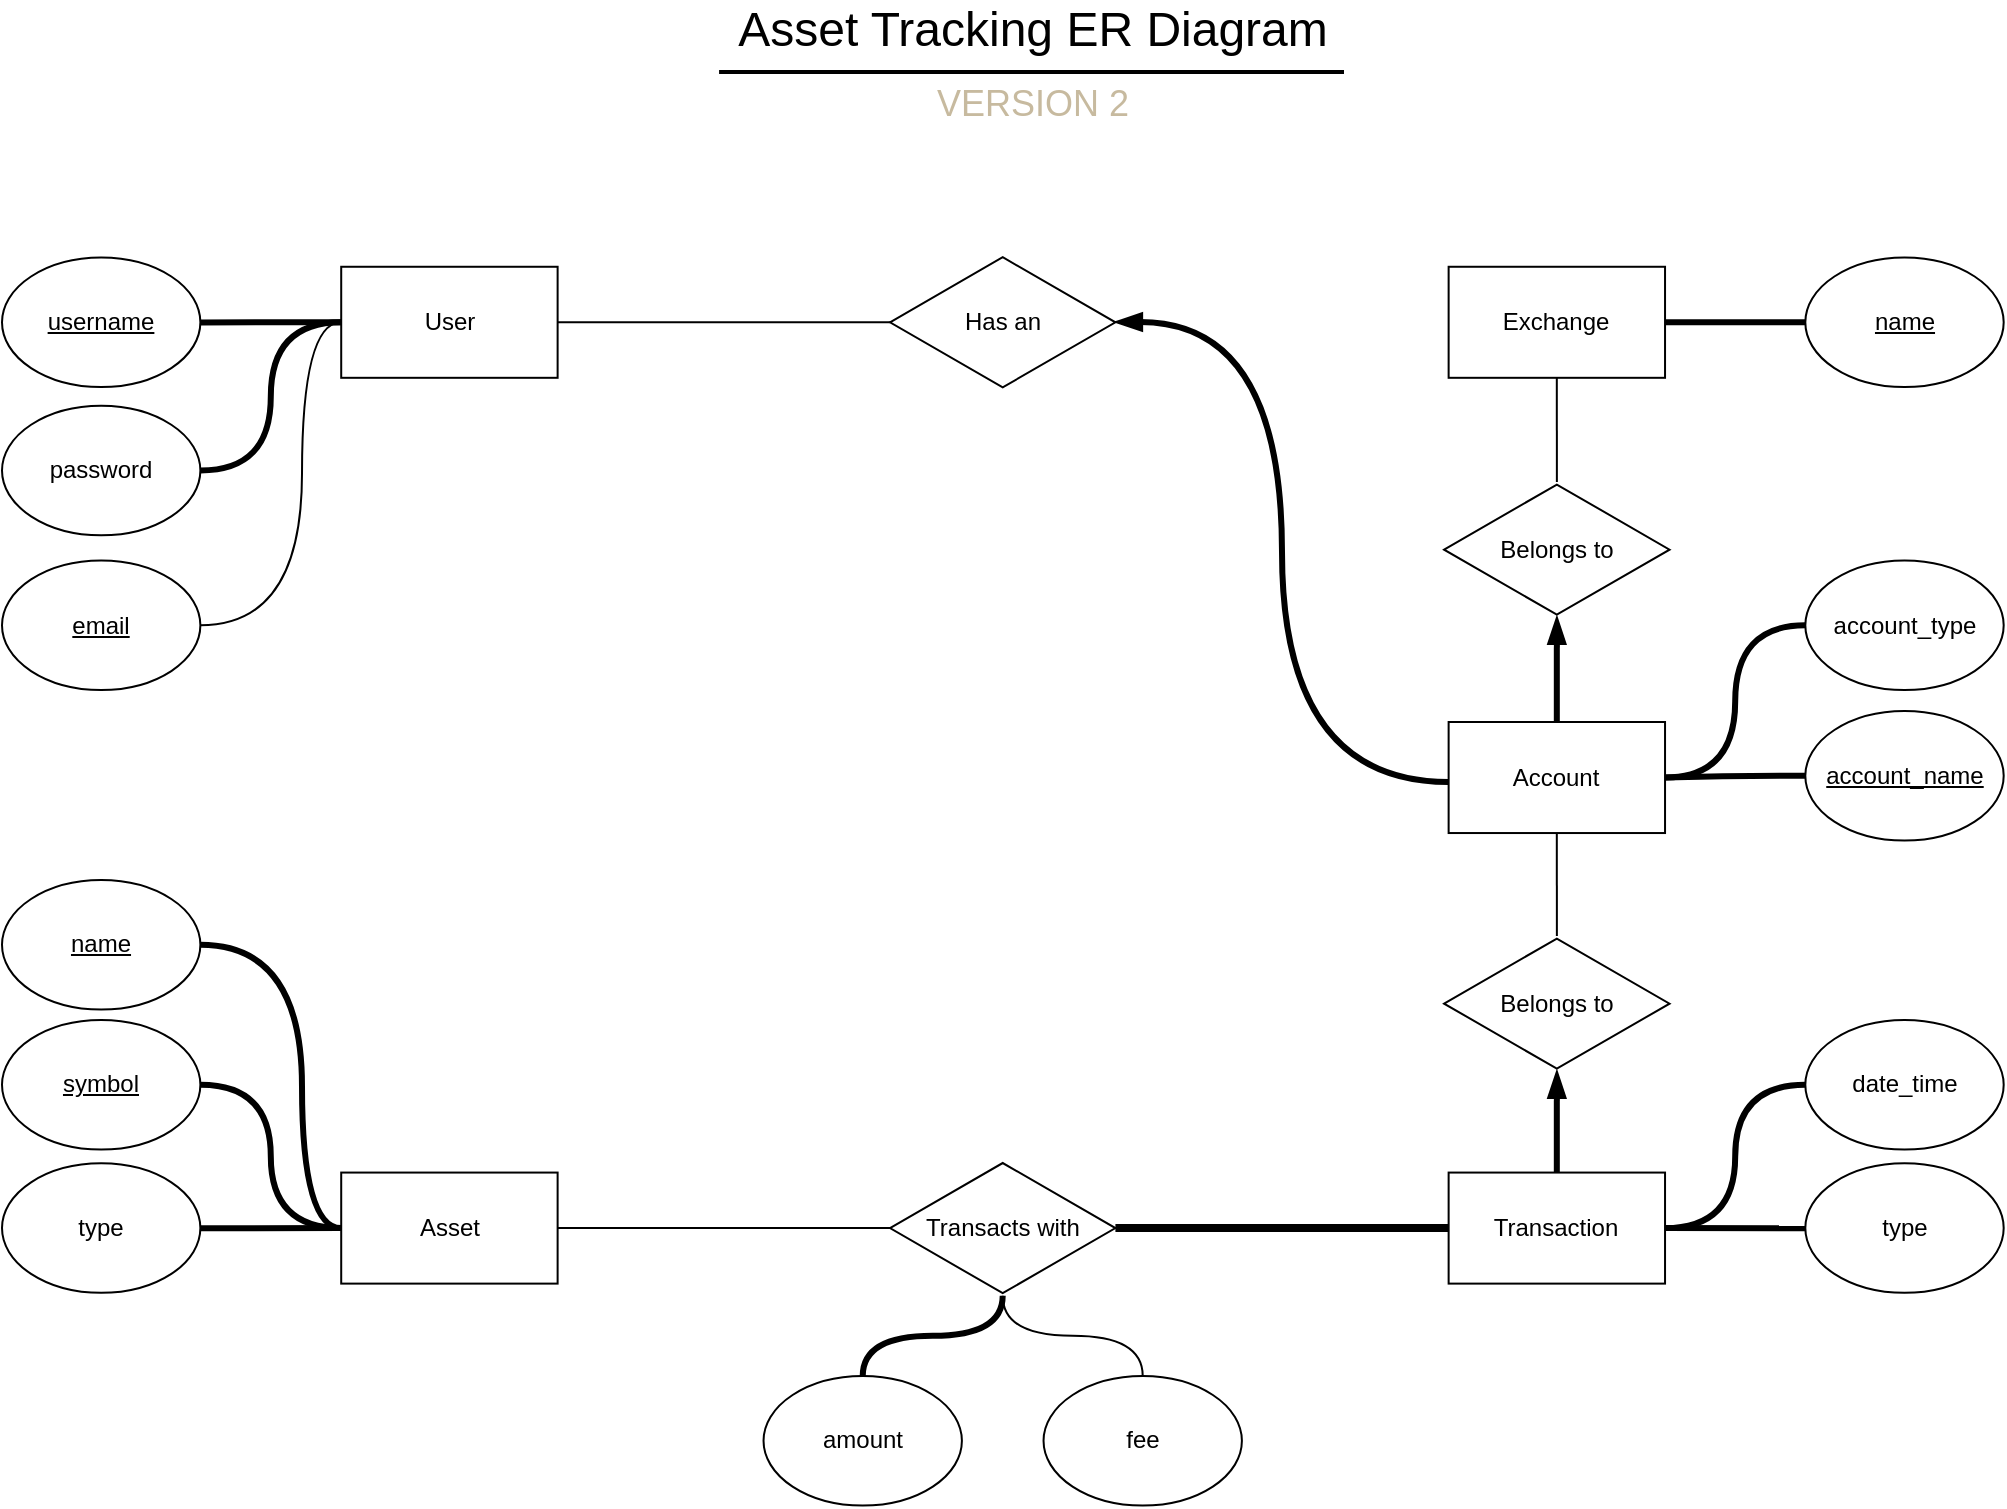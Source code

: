 <mxfile version="15.9.1" type="gitlab"><diagram id="vPxIcwfBGfviyPVDKIbh" name="Page-1"><mxGraphModel dx="1211" dy="713" grid="0" gridSize="10" guides="1" tooltips="0" connect="1" arrows="1" fold="1" page="1" pageScale="1" pageWidth="1100" pageHeight="850" math="0" shadow="0"><root><mxCell id="0"/><mxCell id="1" parent="0"/><mxCell id="60" style="edgeStyle=orthogonalEdgeStyle;rounded=1;orthogonalLoop=1;jettySize=auto;html=1;entryX=0.5;entryY=1;entryDx=0;entryDy=0;endArrow=none;endFill=0;strokeWidth=1;" parent="1" edge="1"><mxGeometry relative="1" as="geometry"><mxPoint x="540" y="400.0" as="sourcePoint"/></mxGeometry></mxCell><mxCell id="109" value="&lt;font style=&quot;font-size: 24px&quot;&gt;Asset Tracking ER Diagram&lt;/font&gt;" style="text;html=1;align=center;verticalAlign=middle;resizable=0;points=[];autosize=1;strokeColor=none;fillColor=none;fontColor=default;" parent="1" vertex="1"><mxGeometry x="416.27" y="63" width="305" height="21" as="geometry"/></mxCell><mxCell id="qkaolHyDUu5gFK7T1I13-112" value="" style="line;strokeWidth=2;html=1;fontSize=24;fontColor=default;fillColor=default;strokeColor=default;" parent="1" vertex="1"><mxGeometry x="412.54" y="90" width="312.46" height="10" as="geometry"/></mxCell><mxCell id="DtNvEmrZ2NKXWu5r6Uj4-115" style="edgeStyle=orthogonalEdgeStyle;curved=1;orthogonalLoop=1;jettySize=auto;html=1;entryX=0;entryY=0.5;entryDx=0;entryDy=0;startArrow=none;startFill=0;endArrow=none;endFill=0;strokeWidth=3;" parent="1" source="DtNvEmrZ2NKXWu5r6Uj4-127" target="DtNvEmrZ2NKXWu5r6Uj4-114" edge="1"><mxGeometry x="120" y="92" as="geometry"/></mxCell><mxCell id="DtNvEmrZ2NKXWu5r6Uj4-131" style="edgeStyle=orthogonalEdgeStyle;curved=1;orthogonalLoop=1;jettySize=auto;html=1;startArrow=none;startFill=0;endArrow=none;endFill=0;strokeWidth=1;" parent="1" source="4" target="DtNvEmrZ2NKXWu5r6Uj4-129" edge="1"><mxGeometry x="120" y="92" as="geometry"/></mxCell><mxCell id="4" value="Exchange" style="rounded=0;whiteSpace=wrap;html=1;" parent="1" vertex="1"><mxGeometry x="777.316" y="192.383" width="108.203" height="55.52" as="geometry"/></mxCell><mxCell id="DtNvEmrZ2NKXWu5r6Uj4-164" style="edgeStyle=orthogonalEdgeStyle;curved=1;orthogonalLoop=1;jettySize=auto;html=1;entryX=1;entryY=0.5;entryDx=0;entryDy=0;startArrow=none;startFill=0;endArrow=none;endFill=0;strokeWidth=3;" parent="1" source="6" target="29" edge="1"><mxGeometry x="120" y="92" as="geometry"/></mxCell><mxCell id="DtNvEmrZ2NKXWu5r6Uj4-165" style="edgeStyle=orthogonalEdgeStyle;curved=1;orthogonalLoop=1;jettySize=auto;html=1;entryX=1;entryY=0.5;entryDx=0;entryDy=0;startArrow=none;startFill=0;endArrow=none;endFill=0;strokeWidth=1;" parent="1" source="6" target="31" edge="1"><mxGeometry x="120" y="92" as="geometry"><Array as="points"><mxPoint x="204" y="220"/><mxPoint x="204" y="372"/></Array></mxGeometry></mxCell><mxCell id="6" value="User" style="rounded=0;whiteSpace=wrap;html=1;" parent="1" vertex="1"><mxGeometry x="223.604" y="192.383" width="108.203" height="55.52" as="geometry"/></mxCell><mxCell id="DtNvEmrZ2NKXWu5r6Uj4-126" value="" style="edgeStyle=orthogonalEdgeStyle;curved=1;orthogonalLoop=1;jettySize=auto;html=1;startArrow=none;startFill=0;endArrow=none;endFill=0;strokeWidth=3;" parent="1" source="26" target="DtNvEmrZ2NKXWu5r6Uj4-127" edge="1"><mxGeometry x="120" y="92" as="geometry"/></mxCell><mxCell id="26" value="&lt;u&gt;account_name&lt;/u&gt;" style="ellipse;whiteSpace=wrap;html=1;" parent="1" vertex="1"><mxGeometry x="955.661" y="414.525" width="99.186" height="64.773" as="geometry"/></mxCell><mxCell id="28" value="&lt;u&gt;name&lt;/u&gt;" style="ellipse;whiteSpace=wrap;html=1;" parent="1" vertex="1"><mxGeometry x="955.661" y="187.756" width="99.186" height="64.773" as="geometry"/></mxCell><mxCell id="53" style="edgeStyle=orthogonalEdgeStyle;rounded=1;orthogonalLoop=1;jettySize=auto;html=1;entryX=0;entryY=0.5;entryDx=0;entryDy=0;endArrow=none;endFill=0;strokeWidth=3;exitX=1;exitY=0.5;exitDx=0;exitDy=0;" parent="1" source="4" target="28" edge="1"><mxGeometry x="120" y="92" as="geometry"/></mxCell><mxCell id="29" value="password" style="ellipse;whiteSpace=wrap;html=1;" parent="1" vertex="1"><mxGeometry x="54" y="261.879" width="99.186" height="64.773" as="geometry"/></mxCell><mxCell id="50" style="edgeStyle=orthogonalEdgeStyle;orthogonalLoop=1;jettySize=auto;html=1;endArrow=none;endFill=0;strokeWidth=3;curved=1;" parent="1" source="30" target="6" edge="1"><mxGeometry x="120" y="92" as="geometry"><mxPoint x="244" y="149" as="targetPoint"/></mxGeometry></mxCell><mxCell id="30" value="&lt;u&gt;username&lt;/u&gt;" style="ellipse;whiteSpace=wrap;html=1;" parent="1" vertex="1"><mxGeometry x="54" y="187.756" width="99.186" height="64.773" as="geometry"/></mxCell><mxCell id="31" value="&lt;u&gt;email&lt;/u&gt;" style="ellipse;whiteSpace=wrap;html=1;" parent="1" vertex="1"><mxGeometry x="54" y="339.242" width="99.186" height="64.773" as="geometry"/></mxCell><mxCell id="DtNvEmrZ2NKXWu5r6Uj4-162" style="edgeStyle=orthogonalEdgeStyle;curved=1;orthogonalLoop=1;jettySize=auto;html=1;startArrow=none;startFill=0;endArrow=none;endFill=0;strokeWidth=3;entryX=1;entryY=0.5;entryDx=0;entryDy=0;" parent="1" source="32" target="33" edge="1"><mxGeometry x="120" y="92" as="geometry"><Array as="points"><mxPoint x="204" y="673"/><mxPoint x="204" y="531"/></Array></mxGeometry></mxCell><mxCell id="32" value="Asset" style="rounded=0;whiteSpace=wrap;html=1;glass=0;" parent="1" vertex="1"><mxGeometry x="223.604" y="645.286" width="108.203" height="55.52" as="geometry"/></mxCell><mxCell id="33" value="&lt;u&gt;name&lt;/u&gt;" style="ellipse;whiteSpace=wrap;html=1;" parent="1" vertex="1"><mxGeometry x="54" y="499.003" width="99.186" height="64.773" as="geometry"/></mxCell><mxCell id="86" style="edgeStyle=orthogonalEdgeStyle;orthogonalLoop=1;jettySize=auto;html=1;entryX=0;entryY=0.5;entryDx=0;entryDy=0;startArrow=none;startFill=0;endArrow=none;endFill=0;strokeWidth=3;curved=1;" parent="1" source="85" target="32" edge="1"><mxGeometry x="120" y="92" as="geometry"/></mxCell><mxCell id="85" value="type" style="ellipse;whiteSpace=wrap;html=1;" parent="1" vertex="1"><mxGeometry x="54" y="640.659" width="99.186" height="64.773" as="geometry"/></mxCell><mxCell id="100" style="edgeStyle=orthogonalEdgeStyle;orthogonalLoop=1;jettySize=auto;html=1;entryX=0;entryY=0.5;entryDx=0;entryDy=0;startArrow=none;startFill=0;endArrow=none;endFill=0;strokeWidth=3;curved=1;" parent="1" source="99" target="32" edge="1"><mxGeometry x="120" y="92" as="geometry"/></mxCell><mxCell id="99" value="&lt;u&gt;symbol&lt;/u&gt;" style="ellipse;whiteSpace=wrap;html=1;" parent="1" vertex="1"><mxGeometry x="54" y="568.992" width="99.186" height="64.773" as="geometry"/></mxCell><mxCell id="DtNvEmrZ2NKXWu5r6Uj4-113" style="edgeStyle=orthogonalEdgeStyle;curved=1;orthogonalLoop=1;jettySize=auto;html=1;startArrow=none;startFill=0;strokeWidth=1;endArrow=none;endFill=0;entryX=1;entryY=0.5;entryDx=0;entryDy=0;" parent="1" source="DtNvEmrZ2NKXWu5r6Uj4-111" target="6" edge="1"><mxGeometry x="120" y="92" as="geometry"/></mxCell><mxCell id="DtNvEmrZ2NKXWu5r6Uj4-111" value="Has an" style="html=1;whiteSpace=wrap;aspect=fixed;shape=isoRectangle;" parent="1" vertex="1"><mxGeometry x="498.004" y="186.329" width="112.711" height="67.627" as="geometry"/></mxCell><mxCell id="DtNvEmrZ2NKXWu5r6Uj4-114" value="account_type" style="ellipse;whiteSpace=wrap;html=1;" parent="1" vertex="1"><mxGeometry x="955.661" y="339.246" width="99.186" height="64.773" as="geometry"/></mxCell><mxCell id="DtNvEmrZ2NKXWu5r6Uj4-130" style="edgeStyle=orthogonalEdgeStyle;curved=1;orthogonalLoop=1;jettySize=auto;html=1;startArrow=none;startFill=0;endArrow=blockThin;endFill=1;strokeWidth=3;" parent="1" source="DtNvEmrZ2NKXWu5r6Uj4-127" target="DtNvEmrZ2NKXWu5r6Uj4-129" edge="1"><mxGeometry x="120" y="92" as="geometry"/></mxCell><mxCell id="DtNvEmrZ2NKXWu5r6Uj4-133" style="edgeStyle=orthogonalEdgeStyle;curved=1;orthogonalLoop=1;jettySize=auto;html=1;startArrow=none;startFill=0;endArrow=blockThin;endFill=1;strokeWidth=3;" parent="1" source="DtNvEmrZ2NKXWu5r6Uj4-127" target="DtNvEmrZ2NKXWu5r6Uj4-111" edge="1"><mxGeometry x="120" y="92" as="geometry"><Array as="points"><mxPoint x="694" y="450"/><mxPoint x="694" y="220"/></Array></mxGeometry></mxCell><mxCell id="DtNvEmrZ2NKXWu5r6Uj4-135" style="edgeStyle=orthogonalEdgeStyle;curved=1;orthogonalLoop=1;jettySize=auto;html=1;startArrow=none;startFill=0;endArrow=none;endFill=0;strokeWidth=1;" parent="1" source="DtNvEmrZ2NKXWu5r6Uj4-127" target="DtNvEmrZ2NKXWu5r6Uj4-134" edge="1"><mxGeometry x="120" y="92" as="geometry"/></mxCell><mxCell id="DtNvEmrZ2NKXWu5r6Uj4-127" value="Account" style="rounded=0;whiteSpace=wrap;html=1;" parent="1" vertex="1"><mxGeometry x="777.316" y="420" width="108.203" height="55.52" as="geometry"/></mxCell><mxCell id="DtNvEmrZ2NKXWu5r6Uj4-129" value="Belongs to" style="html=1;whiteSpace=wrap;aspect=fixed;shape=isoRectangle;" parent="1" vertex="1"><mxGeometry x="775.062" y="300" width="112.711" height="67.627" as="geometry"/></mxCell><mxCell id="DtNvEmrZ2NKXWu5r6Uj4-136" style="edgeStyle=orthogonalEdgeStyle;curved=1;orthogonalLoop=1;jettySize=auto;html=1;startArrow=none;startFill=0;endArrow=blockThin;endFill=1;strokeWidth=3;" parent="1" source="DtNvEmrZ2NKXWu5r6Uj4-132" target="DtNvEmrZ2NKXWu5r6Uj4-134" edge="1"><mxGeometry x="120" y="92" as="geometry"><Array as="points"/></mxGeometry></mxCell><mxCell id="DtNvEmrZ2NKXWu5r6Uj4-143" style="edgeStyle=orthogonalEdgeStyle;curved=1;orthogonalLoop=1;jettySize=auto;html=1;startArrow=none;startFill=0;endArrow=none;endFill=0;strokeWidth=4;" parent="1" source="DtNvEmrZ2NKXWu5r6Uj4-132" target="DtNvEmrZ2NKXWu5r6Uj4-142" edge="1"><mxGeometry x="120" y="92" as="geometry"/></mxCell><mxCell id="DtNvEmrZ2NKXWu5r6Uj4-156" style="edgeStyle=orthogonalEdgeStyle;curved=1;orthogonalLoop=1;jettySize=auto;html=1;startArrow=none;startFill=0;endArrow=none;endFill=0;strokeWidth=3;" parent="1" source="DtNvEmrZ2NKXWu5r6Uj4-132" target="DtNvEmrZ2NKXWu5r6Uj4-155" edge="1"><mxGeometry x="120" y="92" as="geometry"><mxPoint x="894" y="689" as="sourcePoint"/></mxGeometry></mxCell><mxCell id="DtNvEmrZ2NKXWu5r6Uj4-132" value="Transaction" style="rounded=0;whiteSpace=wrap;html=1;" parent="1" vertex="1"><mxGeometry x="777.316" y="645.286" width="108.203" height="55.52" as="geometry"/></mxCell><mxCell id="DtNvEmrZ2NKXWu5r6Uj4-134" value="Belongs to" style="html=1;whiteSpace=wrap;aspect=fixed;shape=isoRectangle;" parent="1" vertex="1"><mxGeometry x="775.062" y="527" width="112.711" height="67.627" as="geometry"/></mxCell><mxCell id="DtNvEmrZ2NKXWu5r6Uj4-144" style="edgeStyle=orthogonalEdgeStyle;curved=1;orthogonalLoop=1;jettySize=auto;html=1;startArrow=none;startFill=0;endArrow=none;endFill=0;strokeWidth=1;" parent="1" source="DtNvEmrZ2NKXWu5r6Uj4-142" target="32" edge="1"><mxGeometry x="120" y="92" as="geometry"/></mxCell><mxCell id="DtNvEmrZ2NKXWu5r6Uj4-167" style="edgeStyle=orthogonalEdgeStyle;curved=1;orthogonalLoop=1;jettySize=auto;html=1;startArrow=none;startFill=0;endArrow=none;endFill=0;strokeWidth=3;" parent="1" source="DtNvEmrZ2NKXWu5r6Uj4-142" target="95" edge="1"><mxGeometry x="120" y="92" as="geometry"/></mxCell><mxCell id="DtNvEmrZ2NKXWu5r6Uj4-142" value="Transacts with" style="html=1;whiteSpace=wrap;aspect=fixed;shape=isoRectangle;" parent="1" vertex="1"><mxGeometry x="498" y="639.233" width="112.711" height="67.627" as="geometry"/></mxCell><mxCell id="DtNvEmrZ2NKXWu5r6Uj4-150" value="" style="edgeStyle=orthogonalEdgeStyle;curved=1;orthogonalLoop=1;jettySize=auto;html=1;startArrow=none;startFill=0;endArrow=none;endFill=0;strokeWidth=3;entryX=1;entryY=0.5;entryDx=0;entryDy=0;" parent="1" source="36" target="DtNvEmrZ2NKXWu5r6Uj4-132" edge="1"><mxGeometry x="120" y="92" as="geometry"/></mxCell><mxCell id="36" value="date_time" style="ellipse;whiteSpace=wrap;html=1;" parent="1" vertex="1"><mxGeometry x="955.661" y="568.997" width="99.186" height="64.773" as="geometry"/></mxCell><mxCell id="DtNvEmrZ2NKXWu5r6Uj4-155" value="type" style="ellipse;whiteSpace=wrap;html=1;" parent="1" vertex="1"><mxGeometry x="955.661" y="640.659" width="99.186" height="64.773" as="geometry"/></mxCell><mxCell id="95" value="amount" style="ellipse;whiteSpace=wrap;html=1;" parent="1" vertex="1"><mxGeometry x="434.767" y="746.997" width="99.186" height="64.773" as="geometry"/></mxCell><mxCell id="37" value="fee" style="ellipse;whiteSpace=wrap;html=1;" parent="1" vertex="1"><mxGeometry x="574.766" y="746.997" width="99.186" height="64.773" as="geometry"/></mxCell><mxCell id="DtNvEmrZ2NKXWu5r6Uj4-151" style="edgeStyle=orthogonalEdgeStyle;curved=1;orthogonalLoop=1;jettySize=auto;html=1;startArrow=none;startFill=0;endArrow=none;endFill=0;strokeWidth=1;" parent="1" source="DtNvEmrZ2NKXWu5r6Uj4-142" target="37" edge="1"><mxGeometry x="120" y="92" as="geometry"/></mxCell><mxCell id="DtNvEmrZ2NKXWu5r6Uj4-170" value="&lt;font style=&quot;font-size: 18px&quot; color=&quot;#c7ba9f&quot;&gt;VERSION 2&lt;/font&gt;" style="text;html=1;align=center;verticalAlign=middle;resizable=0;points=[];autosize=1;strokeColor=none;fillColor=none;fontColor=default;" parent="1" vertex="1"><mxGeometry x="514.27" y="101" width="110" height="20" as="geometry"/></mxCell></root></mxGraphModel></diagram></mxfile>